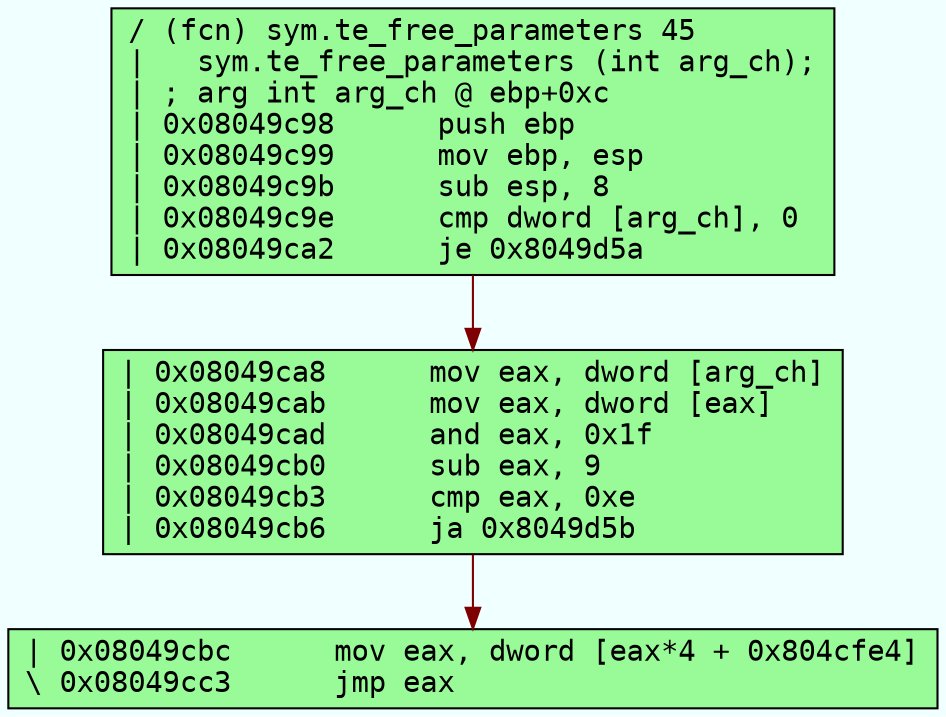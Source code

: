 digraph code {
	graph [bgcolor=azure fontsize=8 fontname="Courier" splines="ortho"];
	node [fillcolor=gray style=filled shape=box];
	edge [arrowhead="normal"];
	"0x08049c98" -> "0x08049ca8" [color="#7f0000"];
	"0x08049c98" [URL="sym.te_free_parameters/0x08049c98", fillcolor="palegreen",color="black", fontname="Courier",label="/ (fcn) sym.te_free_parameters 45\l|   sym.te_free_parameters (int arg_ch);\l| ; arg int arg_ch @ ebp+0xc\l| 0x08049c98      push ebp\l| 0x08049c99      mov ebp, esp\l| 0x08049c9b      sub esp, 8\l| 0x08049c9e      cmp dword [arg_ch], 0\l| 0x08049ca2      je 0x8049d5a\l"]
	"0x08049ca8" -> "0x08049cbc" [color="#7f0000"];
	"0x08049ca8" [URL="sym.te_free_parameters/0x08049ca8", fillcolor="palegreen",color="black", fontname="Courier",label="| 0x08049ca8      mov eax, dword [arg_ch]\l| 0x08049cab      mov eax, dword [eax]\l| 0x08049cad      and eax, 0x1f\l| 0x08049cb0      sub eax, 9\l| 0x08049cb3      cmp eax, 0xe\l| 0x08049cb6      ja 0x8049d5b\l"]
	"0x08049cbc" [URL="sym.te_free_parameters/0x08049cbc", fillcolor="palegreen",color="black", fontname="Courier",label="| 0x08049cbc      mov eax, dword [eax*4 + 0x804cfe4]\l\\ 0x08049cc3      jmp eax\l"]
}
